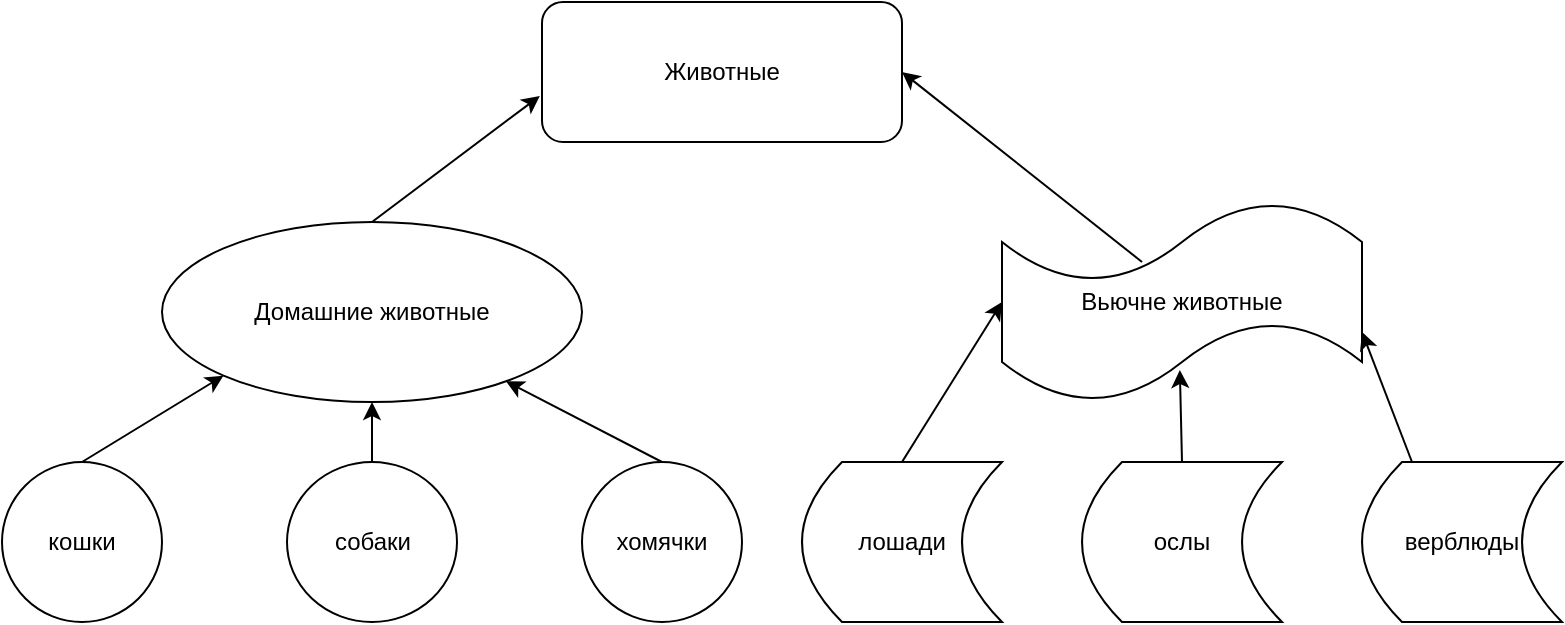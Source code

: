 <mxfile>
    <diagram id="M4oYCLGrOlLugYdD1tJf" name="Страница 1">
        <mxGraphModel dx="1206" dy="544" grid="1" gridSize="10" guides="1" tooltips="1" connect="1" arrows="1" fold="1" page="1" pageScale="1" pageWidth="827" pageHeight="1169" math="0" shadow="0">
            <root>
                <mxCell id="0"/>
                <mxCell id="1" parent="0"/>
                <mxCell id="2" value="Животные" style="rounded=1;whiteSpace=wrap;html=1;" parent="1" vertex="1">
                    <mxGeometry x="310" y="10" width="180" height="70" as="geometry"/>
                </mxCell>
                <mxCell id="17" style="edgeStyle=none;html=1;exitX=0.5;exitY=0;exitDx=0;exitDy=0;entryX=0;entryY=1;entryDx=0;entryDy=0;" edge="1" parent="1" source="5" target="8">
                    <mxGeometry relative="1" as="geometry"/>
                </mxCell>
                <mxCell id="5" value="кошки" style="ellipse;whiteSpace=wrap;html=1;" parent="1" vertex="1">
                    <mxGeometry x="40" y="240" width="80" height="80" as="geometry"/>
                </mxCell>
                <mxCell id="18" style="edgeStyle=none;html=1;exitX=0.5;exitY=0;exitDx=0;exitDy=0;entryX=0.5;entryY=1;entryDx=0;entryDy=0;" edge="1" parent="1" source="6" target="8">
                    <mxGeometry relative="1" as="geometry"/>
                </mxCell>
                <mxCell id="6" value="собаки" style="ellipse;whiteSpace=wrap;html=1;" parent="1" vertex="1">
                    <mxGeometry x="182.5" y="240" width="85" height="80" as="geometry"/>
                </mxCell>
                <mxCell id="19" style="edgeStyle=none;html=1;exitX=0.5;exitY=0;exitDx=0;exitDy=0;" edge="1" parent="1" source="7" target="8">
                    <mxGeometry relative="1" as="geometry"/>
                </mxCell>
                <mxCell id="7" value="хомячки" style="ellipse;whiteSpace=wrap;html=1;" parent="1" vertex="1">
                    <mxGeometry x="330" y="240" width="80" height="80" as="geometry"/>
                </mxCell>
                <mxCell id="8" value="Домашние животные" style="ellipse;whiteSpace=wrap;html=1;" parent="1" vertex="1">
                    <mxGeometry x="120" y="120" width="210" height="90" as="geometry"/>
                </mxCell>
                <mxCell id="25" style="edgeStyle=none;html=1;entryX=1;entryY=0.5;entryDx=0;entryDy=0;exitX=0.389;exitY=0.3;exitDx=0;exitDy=0;exitPerimeter=0;" edge="1" parent="1" source="9" target="2">
                    <mxGeometry relative="1" as="geometry"/>
                </mxCell>
                <mxCell id="9" value="Вьючне животные" style="shape=tape;whiteSpace=wrap;html=1;" parent="1" vertex="1">
                    <mxGeometry x="540" y="110" width="180" height="100" as="geometry"/>
                </mxCell>
                <mxCell id="22" style="edgeStyle=none;html=1;exitX=0.25;exitY=0;exitDx=0;exitDy=0;entryX=1;entryY=0.65;entryDx=0;entryDy=0;entryPerimeter=0;" edge="1" parent="1" source="14" target="9">
                    <mxGeometry relative="1" as="geometry"/>
                </mxCell>
                <mxCell id="14" value="верблюды" style="shape=dataStorage;whiteSpace=wrap;html=1;fixedSize=1;" parent="1" vertex="1">
                    <mxGeometry x="720" y="240" width="100" height="80" as="geometry"/>
                </mxCell>
                <mxCell id="21" style="edgeStyle=none;html=1;exitX=0.5;exitY=0;exitDx=0;exitDy=0;entryX=0.494;entryY=0.84;entryDx=0;entryDy=0;entryPerimeter=0;" edge="1" parent="1" source="15" target="9">
                    <mxGeometry relative="1" as="geometry"/>
                </mxCell>
                <mxCell id="15" value="ослы" style="shape=dataStorage;whiteSpace=wrap;html=1;fixedSize=1;" parent="1" vertex="1">
                    <mxGeometry x="580" y="240" width="100" height="80" as="geometry"/>
                </mxCell>
                <mxCell id="20" style="edgeStyle=none;html=1;exitX=0.5;exitY=0;exitDx=0;exitDy=0;entryX=0;entryY=0.5;entryDx=0;entryDy=0;entryPerimeter=0;" edge="1" parent="1" source="16" target="9">
                    <mxGeometry relative="1" as="geometry"/>
                </mxCell>
                <mxCell id="16" value="лошади" style="shape=dataStorage;whiteSpace=wrap;html=1;fixedSize=1;" parent="1" vertex="1">
                    <mxGeometry x="440" y="240" width="100" height="80" as="geometry"/>
                </mxCell>
                <mxCell id="24" style="edgeStyle=none;html=1;exitX=0.5;exitY=0;exitDx=0;exitDy=0;entryX=-0.006;entryY=0.671;entryDx=0;entryDy=0;entryPerimeter=0;" edge="1" parent="1" source="8" target="2">
                    <mxGeometry relative="1" as="geometry">
                        <mxPoint x="220" y="50" as="targetPoint"/>
                        <mxPoint x="225" y="120" as="sourcePoint"/>
                    </mxGeometry>
                </mxCell>
            </root>
        </mxGraphModel>
    </diagram>
</mxfile>